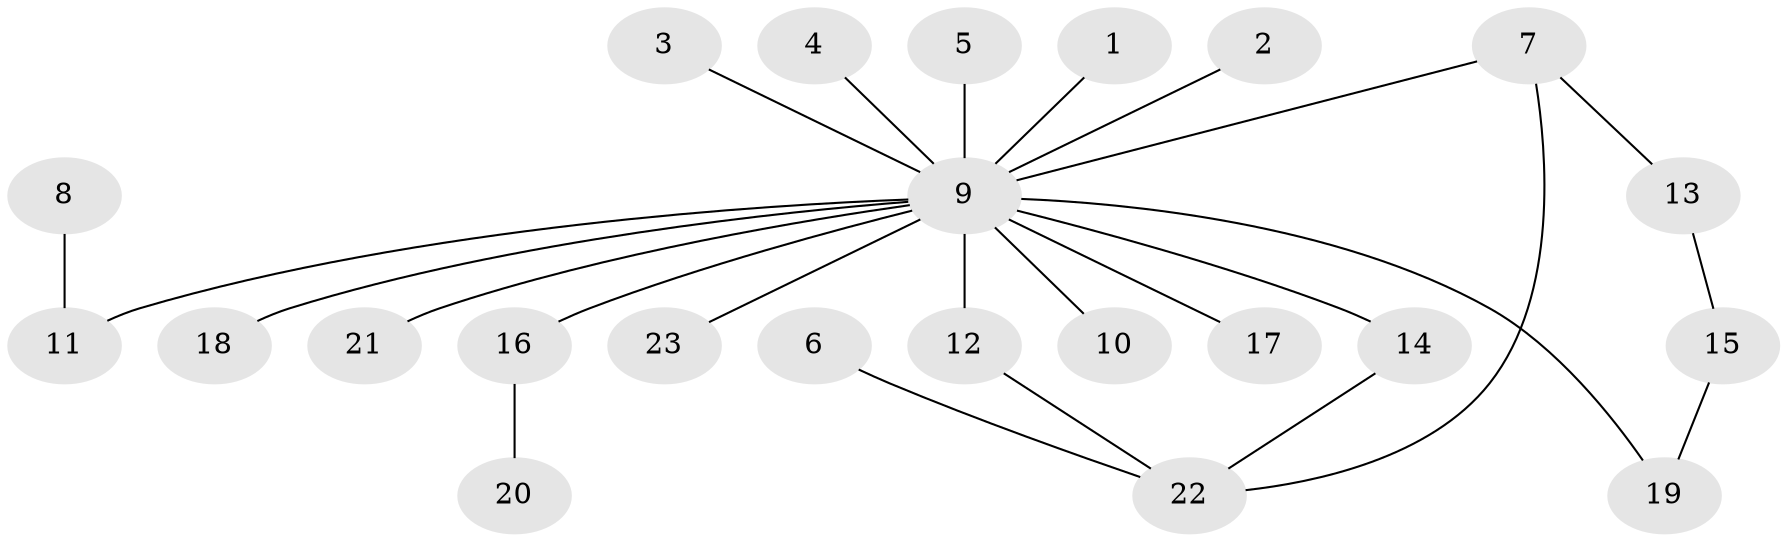 // original degree distribution, {2: 0.16, 1: 0.64, 20: 0.013333333333333334, 5: 0.04, 6: 0.013333333333333334, 4: 0.09333333333333334, 7: 0.013333333333333334, 3: 0.02666666666666667}
// Generated by graph-tools (version 1.1) at 2025/36/03/04/25 23:36:48]
// undirected, 23 vertices, 25 edges
graph export_dot {
  node [color=gray90,style=filled];
  1;
  2;
  3;
  4;
  5;
  6;
  7;
  8;
  9;
  10;
  11;
  12;
  13;
  14;
  15;
  16;
  17;
  18;
  19;
  20;
  21;
  22;
  23;
  1 -- 9 [weight=1.0];
  2 -- 9 [weight=1.0];
  3 -- 9 [weight=1.0];
  4 -- 9 [weight=1.0];
  5 -- 9 [weight=1.0];
  6 -- 22 [weight=1.0];
  7 -- 9 [weight=1.0];
  7 -- 13 [weight=1.0];
  7 -- 22 [weight=1.0];
  8 -- 11 [weight=1.0];
  9 -- 10 [weight=1.0];
  9 -- 11 [weight=1.0];
  9 -- 12 [weight=1.0];
  9 -- 14 [weight=1.0];
  9 -- 16 [weight=1.0];
  9 -- 17 [weight=1.0];
  9 -- 18 [weight=1.0];
  9 -- 19 [weight=1.0];
  9 -- 21 [weight=1.0];
  9 -- 23 [weight=1.0];
  12 -- 22 [weight=1.0];
  13 -- 15 [weight=1.0];
  14 -- 22 [weight=1.0];
  15 -- 19 [weight=1.0];
  16 -- 20 [weight=1.0];
}
